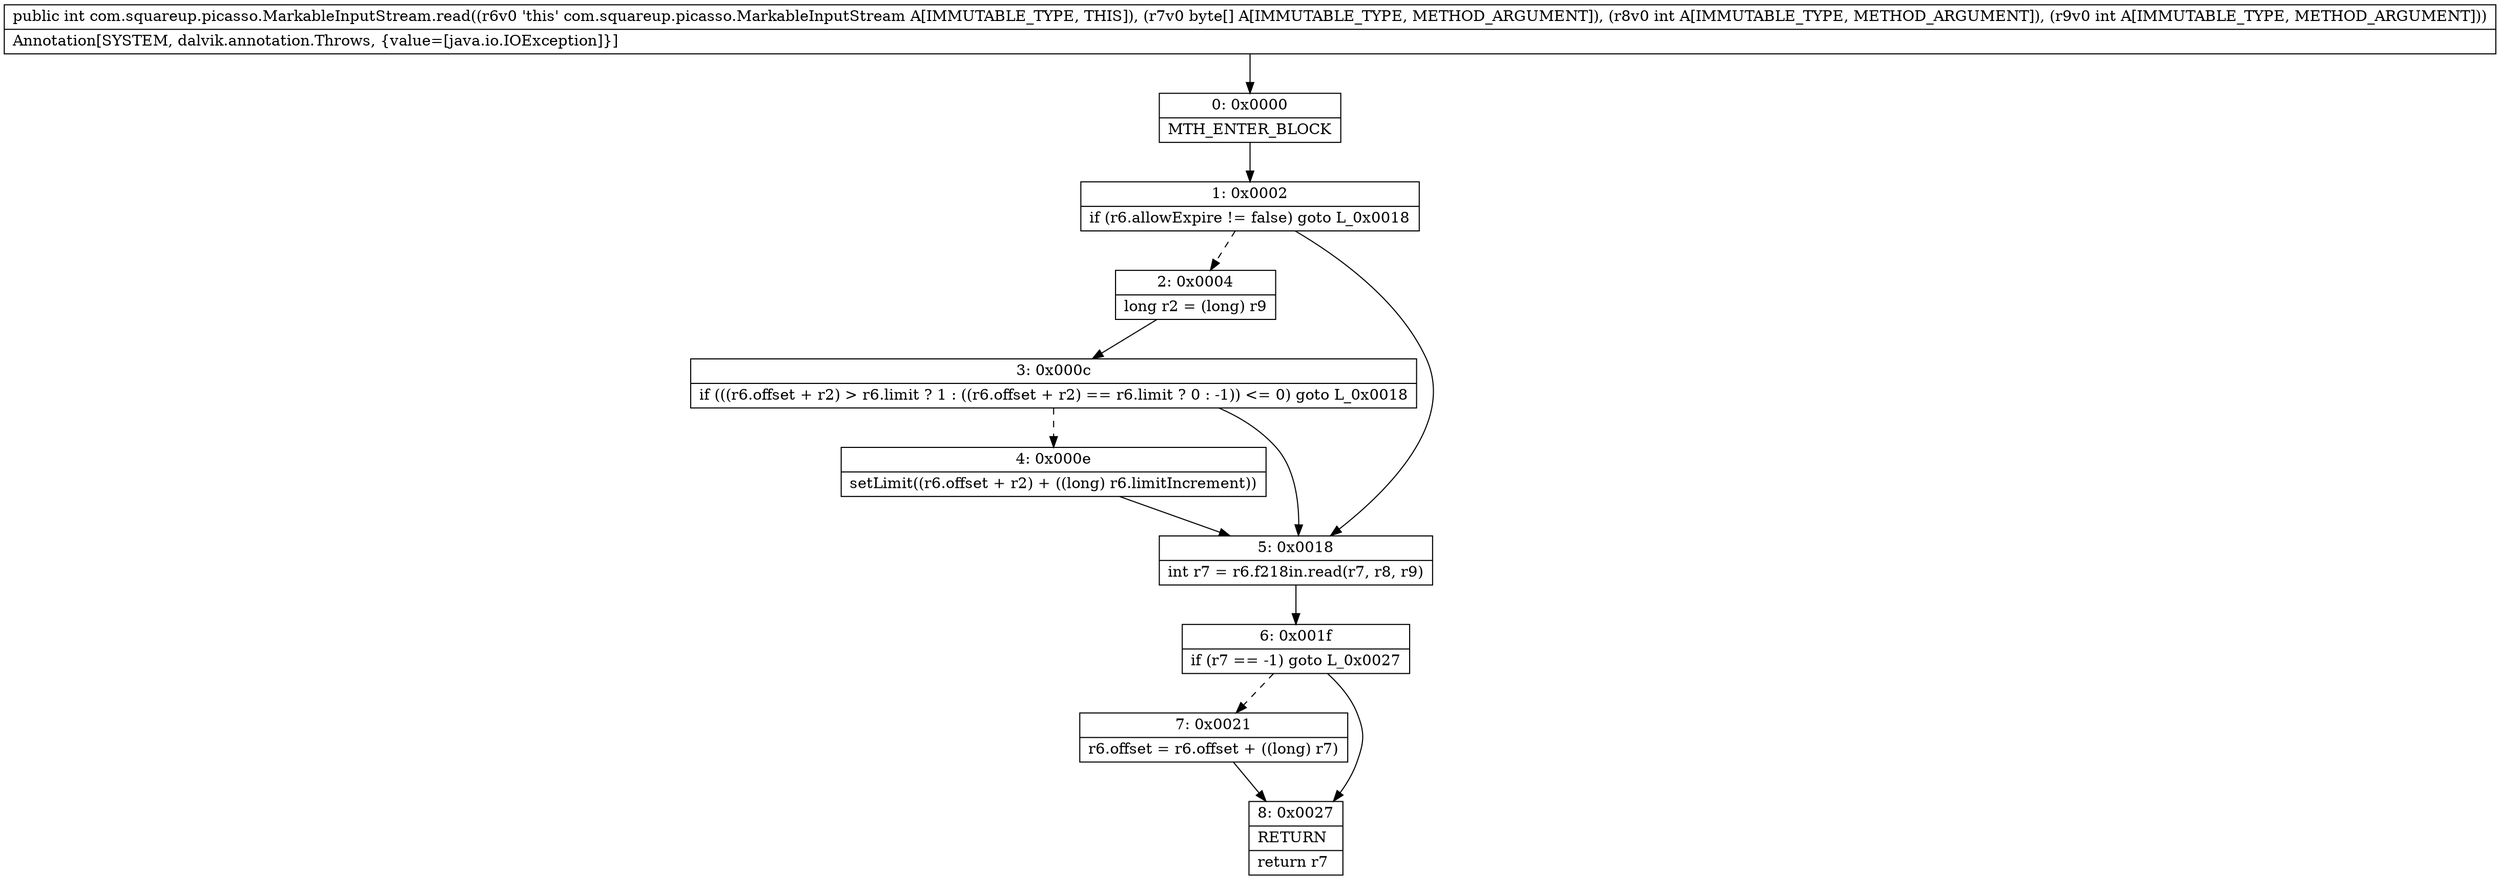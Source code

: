 digraph "CFG forcom.squareup.picasso.MarkableInputStream.read([BII)I" {
Node_0 [shape=record,label="{0\:\ 0x0000|MTH_ENTER_BLOCK\l}"];
Node_1 [shape=record,label="{1\:\ 0x0002|if (r6.allowExpire != false) goto L_0x0018\l}"];
Node_2 [shape=record,label="{2\:\ 0x0004|long r2 = (long) r9\l}"];
Node_3 [shape=record,label="{3\:\ 0x000c|if (((r6.offset + r2) \> r6.limit ? 1 : ((r6.offset + r2) == r6.limit ? 0 : \-1)) \<= 0) goto L_0x0018\l}"];
Node_4 [shape=record,label="{4\:\ 0x000e|setLimit((r6.offset + r2) + ((long) r6.limitIncrement))\l}"];
Node_5 [shape=record,label="{5\:\ 0x0018|int r7 = r6.f218in.read(r7, r8, r9)\l}"];
Node_6 [shape=record,label="{6\:\ 0x001f|if (r7 == \-1) goto L_0x0027\l}"];
Node_7 [shape=record,label="{7\:\ 0x0021|r6.offset = r6.offset + ((long) r7)\l}"];
Node_8 [shape=record,label="{8\:\ 0x0027|RETURN\l|return r7\l}"];
MethodNode[shape=record,label="{public int com.squareup.picasso.MarkableInputStream.read((r6v0 'this' com.squareup.picasso.MarkableInputStream A[IMMUTABLE_TYPE, THIS]), (r7v0 byte[] A[IMMUTABLE_TYPE, METHOD_ARGUMENT]), (r8v0 int A[IMMUTABLE_TYPE, METHOD_ARGUMENT]), (r9v0 int A[IMMUTABLE_TYPE, METHOD_ARGUMENT]))  | Annotation[SYSTEM, dalvik.annotation.Throws, \{value=[java.io.IOException]\}]\l}"];
MethodNode -> Node_0;
Node_0 -> Node_1;
Node_1 -> Node_2[style=dashed];
Node_1 -> Node_5;
Node_2 -> Node_3;
Node_3 -> Node_4[style=dashed];
Node_3 -> Node_5;
Node_4 -> Node_5;
Node_5 -> Node_6;
Node_6 -> Node_7[style=dashed];
Node_6 -> Node_8;
Node_7 -> Node_8;
}

